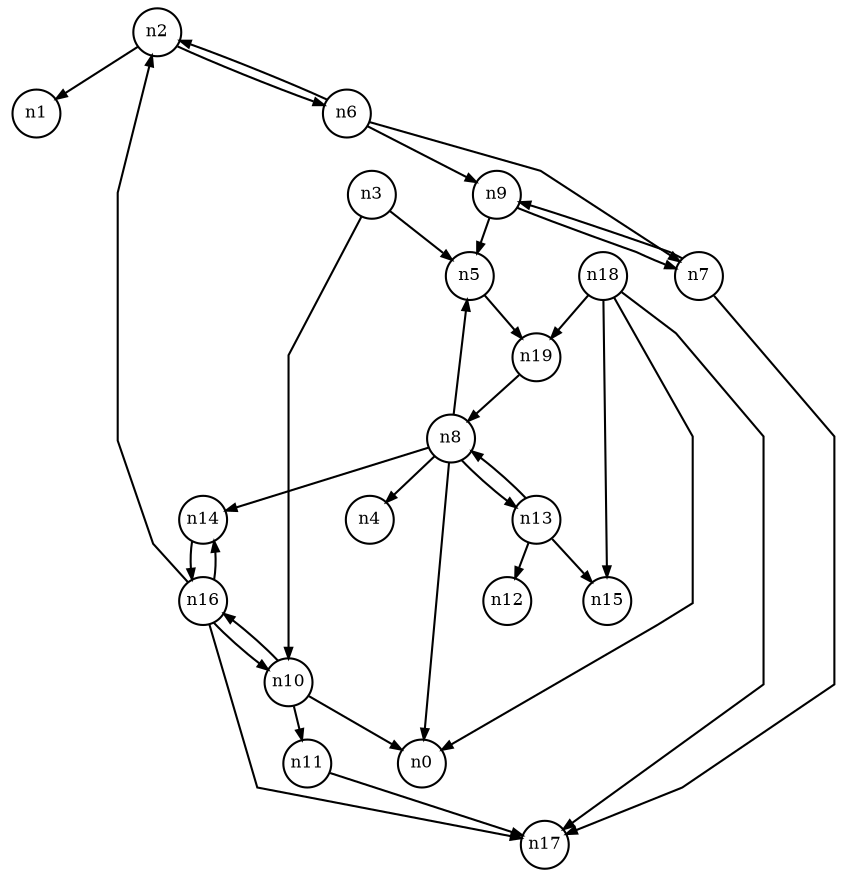 digraph G{
splines=polyline;
ranksep=0.22;
nodesep=0.22;
nodesize=0.16;
fontsize=8
edge [arrowsize=0.5]
node [fontsize=8 shape=circle width=0.32 fixedsize=shape];

n2 -> n1
n2 -> n6
n5 -> n19
n3 -> n5
n3 -> n10
n10 -> n0
n10 -> n11
n10 -> n16
n19 -> n8
n6 -> n2
n6 -> n7
n6 -> n9
n7 -> n17
n7 -> n9
n9 -> n5
n9 -> n7
n8 -> n0
n8 -> n4
n8 -> n5
n8 -> n14
n8 -> n13
n14 -> n16
n11 -> n17
n13 -> n8
n13 -> n12
n13 -> n15
n16 -> n2
n16 -> n10
n16 -> n14
n16 -> n17
n18 -> n0
n18 -> n15
n18 -> n17
n18 -> n19
}
